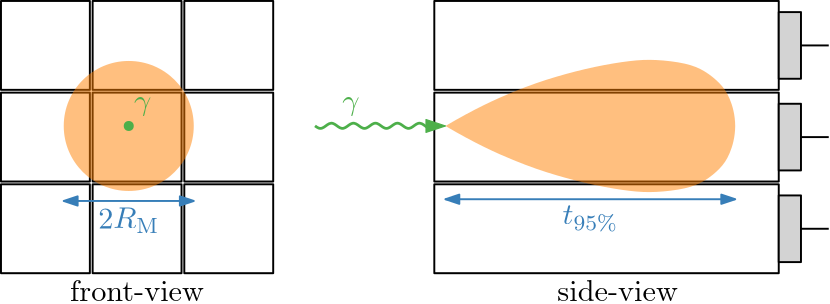 <?xml version="1.0"?>
<!DOCTYPE ipe SYSTEM "ipe.dtd">
<ipe version="70107" creator="Ipe 7.2.2">
<info created="D:20160430203535" modified="D:20160430233014"/>
<ipestyle name="basic">
<symbol name="arrow/arc(spx)">
<path stroke="sym-stroke" fill="sym-stroke" pen="sym-pen">
0 0 m
-1 0.333 l
-1 -0.333 l
h
</path>
</symbol>
<symbol name="arrow/farc(spx)">
<path stroke="sym-stroke" fill="white" pen="sym-pen">
0 0 m
-1 0.333 l
-1 -0.333 l
h
</path>
</symbol>
<symbol name="arrow/ptarc(spx)">
<path stroke="sym-stroke" fill="sym-stroke" pen="sym-pen">
0 0 m
-1 0.333 l
-0.8 0 l
-1 -0.333 l
h
</path>
</symbol>
<symbol name="arrow/fptarc(spx)">
<path stroke="sym-stroke" fill="white" pen="sym-pen">
0 0 m
-1 0.333 l
-0.8 0 l
-1 -0.333 l
h
</path>
</symbol>
<symbol name="mark/circle(sx)" transformations="translations">
<path fill="sym-stroke">
0.6 0 0 0.6 0 0 e
0.4 0 0 0.4 0 0 e
</path>
</symbol>
<symbol name="mark/disk(sx)" transformations="translations">
<path fill="sym-stroke">
0.6 0 0 0.6 0 0 e
</path>
</symbol>
<symbol name="mark/fdisk(sfx)" transformations="translations">
<group>
<path fill="sym-fill">
0.5 0 0 0.5 0 0 e
</path>
<path fill="sym-stroke" fillrule="eofill">
0.6 0 0 0.6 0 0 e
0.4 0 0 0.4 0 0 e
</path>
</group>
</symbol>
<symbol name="mark/box(sx)" transformations="translations">
<path fill="sym-stroke" fillrule="eofill">
-0.6 -0.6 m
0.6 -0.6 l
0.6 0.6 l
-0.6 0.6 l
h
-0.4 -0.4 m
0.4 -0.4 l
0.4 0.4 l
-0.4 0.4 l
h
</path>
</symbol>
<symbol name="mark/square(sx)" transformations="translations">
<path fill="sym-stroke">
-0.6 -0.6 m
0.6 -0.6 l
0.6 0.6 l
-0.6 0.6 l
h
</path>
</symbol>
<symbol name="mark/fsquare(sfx)" transformations="translations">
<group>
<path fill="sym-fill">
-0.5 -0.5 m
0.5 -0.5 l
0.5 0.5 l
-0.5 0.5 l
h
</path>
<path fill="sym-stroke" fillrule="eofill">
-0.6 -0.6 m
0.6 -0.6 l
0.6 0.6 l
-0.6 0.6 l
h
-0.4 -0.4 m
0.4 -0.4 l
0.4 0.4 l
-0.4 0.4 l
h
</path>
</group>
</symbol>
<symbol name="mark/cross(sx)" transformations="translations">
<group>
<path fill="sym-stroke">
-0.43 -0.57 m
0.57 0.43 l
0.43 0.57 l
-0.57 -0.43 l
h
</path>
<path fill="sym-stroke">
-0.43 0.57 m
0.57 -0.43 l
0.43 -0.57 l
-0.57 0.43 l
h
</path>
</group>
</symbol>
<symbol name="arrow/fnormal(spx)">
<path stroke="sym-stroke" fill="white" pen="sym-pen">
0 0 m
-1 0.333 l
-1 -0.333 l
h
</path>
</symbol>
<symbol name="arrow/pointed(spx)">
<path stroke="sym-stroke" fill="sym-stroke" pen="sym-pen">
0 0 m
-1 0.333 l
-0.8 0 l
-1 -0.333 l
h
</path>
</symbol>
<symbol name="arrow/fpointed(spx)">
<path stroke="sym-stroke" fill="white" pen="sym-pen">
0 0 m
-1 0.333 l
-0.8 0 l
-1 -0.333 l
h
</path>
</symbol>
<symbol name="arrow/linear(spx)">
<path stroke="sym-stroke" pen="sym-pen">
-1 0.333 m
0 0 l
-1 -0.333 l
</path>
</symbol>
<symbol name="arrow/fdouble(spx)">
<path stroke="sym-stroke" fill="white" pen="sym-pen">
0 0 m
-1 0.333 l
-1 -0.333 l
h
-1 0 m
-2 0.333 l
-2 -0.333 l
h
</path>
</symbol>
<symbol name="arrow/double(spx)">
<path stroke="sym-stroke" fill="sym-stroke" pen="sym-pen">
0 0 m
-1 0.333 l
-1 -0.333 l
h
-1 0 m
-2 0.333 l
-2 -0.333 l
h
</path>
</symbol>
<pen name="heavier" value="0.8"/>
<pen name="fat" value="1.2"/>
<pen name="ultrafat" value="2"/>
<symbolsize name="large" value="5"/>
<symbolsize name="small" value="2"/>
<symbolsize name="tiny" value="1.1"/>
<arrowsize name="large" value="10"/>
<arrowsize name="small" value="5"/>
<arrowsize name="tiny" value="3"/>
<color name="red" value="1 0 0"/>
<color name="green" value="0 1 0"/>
<color name="blue" value="0 0 1"/>
<color name="yellow" value="1 1 0"/>
<color name="orange" value="1 0.647 0"/>
<color name="gold" value="1 0.843 0"/>
<color name="purple" value="0.627 0.125 0.941"/>
<color name="gray" value="0.745"/>
<color name="brown" value="0.647 0.165 0.165"/>
<color name="navy" value="0 0 0.502"/>
<color name="pink" value="1 0.753 0.796"/>
<color name="seagreen" value="0.18 0.545 0.341"/>
<color name="turquoise" value="0.251 0.878 0.816"/>
<color name="violet" value="0.933 0.51 0.933"/>
<color name="darkblue" value="0 0 0.545"/>
<color name="darkcyan" value="0 0.545 0.545"/>
<color name="darkgray" value="0.663"/>
<color name="darkgreen" value="0 0.392 0"/>
<color name="darkmagenta" value="0.545 0 0.545"/>
<color name="darkorange" value="1 0.549 0"/>
<color name="darkred" value="0.545 0 0"/>
<color name="lightblue" value="0.678 0.847 0.902"/>
<color name="lightcyan" value="0.878 1 1"/>
<color name="lightgray" value="0.827"/>
<color name="lightgreen" value="0.565 0.933 0.565"/>
<color name="lightyellow" value="1 1 0.878"/>
<dashstyle name="dashed" value="[4] 0"/>
<dashstyle name="dotted" value="[1 3] 0"/>
<dashstyle name="dash dotted" value="[4 2 1 2] 0"/>
<dashstyle name="dash dot dotted" value="[4 2 1 2 1 2] 0"/>
<textsize name="large" value="\large"/>
<textsize name="Large" value="\Large"/>
<textsize name="LARGE" value="\LARGE"/>
<textsize name="huge" value="\huge"/>
<textsize name="Huge" value="\Huge"/>
<textsize name="small" value="\small"/>
<textsize name="footnote" value="\footnotesize"/>
<textsize name="tiny" value="\tiny"/>
<textstyle name="center" begin="\begin{center}" end="\end{center}"/>
<textstyle name="itemize" begin="\begin{itemize}" end="\end{itemize}"/>
<textstyle name="item" begin="\begin{itemize}\item{}" end="\end{itemize}"/>
<gridsize name="4 pts" value="4"/>
<gridsize name="8 pts (~3 mm)" value="8"/>
<gridsize name="16 pts (~6 mm)" value="16"/>
<gridsize name="32 pts (~12 mm)" value="32"/>
<gridsize name="10 pts (~3.5 mm)" value="10"/>
<gridsize name="20 pts (~7 mm)" value="20"/>
<gridsize name="14 pts (~5 mm)" value="14"/>
<gridsize name="28 pts (~10 mm)" value="28"/>
<gridsize name="56 pts (~20 mm)" value="56"/>
<anglesize name="90 deg" value="90"/>
<anglesize name="60 deg" value="60"/>
<anglesize name="45 deg" value="45"/>
<anglesize name="30 deg" value="30"/>
<anglesize name="22.5 deg" value="22.5"/>
<opacity name="10%" value="0.1"/>
<opacity name="30%" value="0.3"/>
<opacity name="50%" value="0.5"/>
<opacity name="75%" value="0.75"/>
<tiling name="falling" angle="-60" step="4" width="1"/>
<tiling name="rising" angle="30" step="4" width="1"/>
</ipestyle>
<page>
<layer name="alpha"/>
<layer name="shower-template"/>
<view layers="alpha" active="alpha"/>
<path layer="shower-template" matrix="1 0 0 1 5.78886 5.78886" stroke="black">
200.956 506.843 m
454.766 506.843 l
</path>
<path stroke="black">
400.287 512.576 m
400.237 517.392
397.367 525.193
392.336 530.729
383.847 536.155
374.145 539.34
356.564 540.968
343.823 540.489
324.184 537.959
303.038 533.755
281.739 528.183
258.667 519.977
242.689 512.632 c
258.667 505.287
281.739 497.081
303.038 491.509
324.184 487.305
343.823 484.775
356.564 484.296
374.145 485.924
383.847 489.109
392.336 494.535
397.367 500.071
400.237 507.872
400.287 512.688 c
</path>
<path layer="alpha" matrix="1 0 0 1 24 0" stroke="black" pen="0.7">
160 768 m
160 736 l
192 736 l
192 768 l
h
</path>
<path matrix="1 0 0 1 57 0" stroke="black" pen="0.7">
160 768 m
160 736 l
192 736 l
192 768 l
h
</path>
<path matrix="1 0 0 1 90 0" stroke="black" pen="0.7">
160 768 m
160 736 l
192 736 l
192 768 l
h
</path>
<path matrix="1 0 0 1 24 -33" stroke="black" pen="0.7">
160 768 m
160 736 l
192 736 l
192 768 l
h
</path>
<path matrix="1 0 0 1 57 -33" stroke="black" pen="0.7">
160 768 m
160 736 l
192 736 l
192 768 l
h
</path>
<path matrix="1 0 0 1 90 -33" stroke="black" pen="0.7">
160 768 m
160 736 l
192 736 l
192 768 l
h
</path>
<path matrix="1 0 0 1 24 -66" stroke="black" pen="0.7">
160 768 m
160 736 l
192 736 l
192 768 l
h
</path>
<path matrix="1 0 0 1 57 -66" stroke="black" pen="0.7">
160 768 m
160 736 l
192 736 l
192 768 l
h
</path>
<path matrix="1 0 0 1 90 -66" stroke="black" pen="0.7">
160 768 m
160 736 l
192 736 l
192 768 l
h
</path>
<text matrix="1 0 0 1 37 -120" transformations="translations" pos="196 780" stroke="0" type="label" width="48.212" height="7.576" depth="0" halign="center" valign="baseline" size="11">front-view</text>
<text matrix="1 0 0 1 10 -120" transformations="translations" pos="396 780" stroke="0" type="label" width="43.394" height="7.576" depth="0" halign="center" valign="baseline" size="11">side-view</text>
<group>
<path matrix="1 0 0 1 12 0" stroke="0" pen="0.7">
460 752 m
470 752 l
</path>
<path stroke="black" pen="0.7">
340 768 m
340 736 l
464 736 l
464 768 l
h
</path>
<group matrix="1 0 0 1 208 0">
<path stroke="black" fill="lightgray" pen="0.7">
256 764 m
256 740 l
264 740 l
264 764 l
h
</path>
</group>
</group>
<group matrix="1 0 0 1 0 -33">
<path matrix="1 0 0 1 12 0" stroke="0" pen="0.7">
460 752 m
470 752 l
</path>
<path stroke="black" pen="0.7">
340 768 m
340 736 l
464 736 l
464 768 l
h
</path>
<group matrix="1 0 0 1 208 0">
<path stroke="black" fill="lightgray" pen="0.7">
256 764 m
256 740 l
264 740 l
264 764 l
h
</path>
</group>
</group>
<group matrix="1 0 0 1 0 -66">
<path matrix="1 0 0 1 12 0" stroke="0" pen="0.7">
460 752 m
470 752 l
</path>
<path stroke="black" pen="0.7">
340 768 m
340 736 l
464 736 l
464 768 l
h
</path>
<group matrix="1 0 0 1 208 0">
<path stroke="black" fill="lightgray" pen="0.7">
256 764 m
256 740 l
264 740 l
264 764 l
h
</path>
</group>
</group>
<path matrix="1 0 0 1 -3 4" fill="1 0.502 0" opacity="50%">
23.4042 0 0 23.4042 233 719 e
</path>
<text matrix="1 0 0 1 -28.1 12.7433" transformations="translations" pos="260 716" stroke="0.302 0.686 0.29" type="label" width="6.254" height="4.698" depth="2.12" valign="baseline" size="11">$\gamma$</text>
<text matrix="1 0 0 1 -166.896 -25.063" transformations="translations" pos="396.896 714.063" stroke="0.216 0.494 0.722" type="label" width="21.99" height="7.453" depth="1.69" halign="center" valign="center" size="11">$2 R_\mathrm{M}$</text>
<path matrix="0 1 -1 0 949 463" stroke="0.216 0.494 0.722" pen="0.7" arrow="normal/small" rarrow="normal/small">
233 742.404 m
233 695.596 l
</path>
<use matrix="1 0 0 1 5 4" name="mark/disk(sx)" pos="225 719" size="normal" stroke="0.302 0.686 0.29"/>
<path matrix="0.661978 0 0 0.848267 183.345 288.151" fill="1 0.502 0" opacity="50%">
400.287 512.576 m
400.237 517.392
397.367 525.193
392.336 530.729
383.847 536.155
374.145 539.34
356.564 540.968
343.823 540.489
324.184 537.959
303.038 533.755
281.739 528.183
258.667 519.977
242.689 512.632 c
258.667 505.287
281.739 497.081
303.038 491.509
324.184 487.305
343.823 484.775
356.564 484.296
374.145 485.924
383.847 489.109
392.336 494.535
397.367 500.071
400.237 507.872
400.287 512.688 c
</path>
<text matrix="1 0 0 1 46.9 12.7433" transformations="translations" pos="260 716" stroke="0.302 0.686 0.29" type="label" width="6.254" height="4.698" depth="2.12" valign="baseline" size="11">$\gamma$</text>
<path matrix="1 0 0 1 192 -13" stroke="0.302 0.686 0.29" pen="1">
145.7 735.3 m
145.622 735.357
145.196 735.658
144.769 735.974 c
144.342 736.291
143.915 736.621
143.488 736.812 c
143.061 737.003
142.634 737.055
142.207 736.942 c
141.78 736.83
141.353 736.552
140.926 736.242 c
140.499 735.931
140.072 735.587
139.645 735.373 c
139.218 735.158
138.791 735.073
138.364 735.157 c
137.937 735.242
137.51 735.495
137.083 735.799 c
136.656 736.102
136.229 736.455
135.802 736.691 c
135.375 736.927
134.948 737.045
134.521 736.99 c
134.094 736.935
133.667 736.707
133.24 736.413 c
132.813 736.12
132.386 735.761
131.959 735.506 c
131.532 735.252
131.105 735.101
130.678 735.126 c
130.251 735.151
129.824 735.352
129.397 735.633 c
128.97 735.914
128.544 736.276
128.117 736.547 c
127.69 736.818
127.263 736.999
126.836 737.004 c
126.409 737.009
125.982 736.838
125.555 736.572 c
125.128 736.306
124.701 735.945
124.274 735.66 c
123.847 735.374
123.42 735.164
122.993 735.129 c
122.566 735.094
122.139 735.234
121.712 735.483 c
121.285 735.731
120.858 736.088
120.431 736.386 c
120.004 736.683
119.577 736.92
119.15 736.984 c
118.723 737.049
118.296 736.942
117.869 736.713 c
117.442 736.484
117.015 736.134
116.588 735.827 c
116.161 735.521
115.734 735.26
115.307 735.166 c
114.88 735.072
114.453 735.146
114.026 735.353 c
113.599 735.56
113.172 735.9
112.745 736.212 c
112.318 736.525
111.891 736.809
111.464 736.931 c
111.037 737.053
110.61 737.013
110.183 736.83 c
109.756 736.646
109.329 736.32
108.902 736.004 c
108.475 735.689
108.048 735.384
107.621 735.235 c
107.194 735.086
106.767 735.091
106.34 735.249 c
105.913 735.408
105.486 735.718
105.059 736.034 c
</path>
<path matrix="1 0 0 1 120 19" stroke="0.302 0.686 0.29" pen="0.4" arrow="normal/normal">
220 704 m
224 704 l
</path>
<path matrix="1 0 0 1 0 -22.3712" stroke="0.216 0.494 0.722" pen="0.7" arrow="normal/small" rarrow="normal/small">
344 719 m
448.317 719 l
</path>
<text matrix="1 0 0 1 0.158367 5.62882" transformations="translations" pos="396 684" stroke="0.216 0.494 0.722" type="label" width="19.963" height="6.713" depth="2.66" halign="center" valign="center" size="11">$t_\mathrm{95\%}$</text>
</page>
</ipe>
